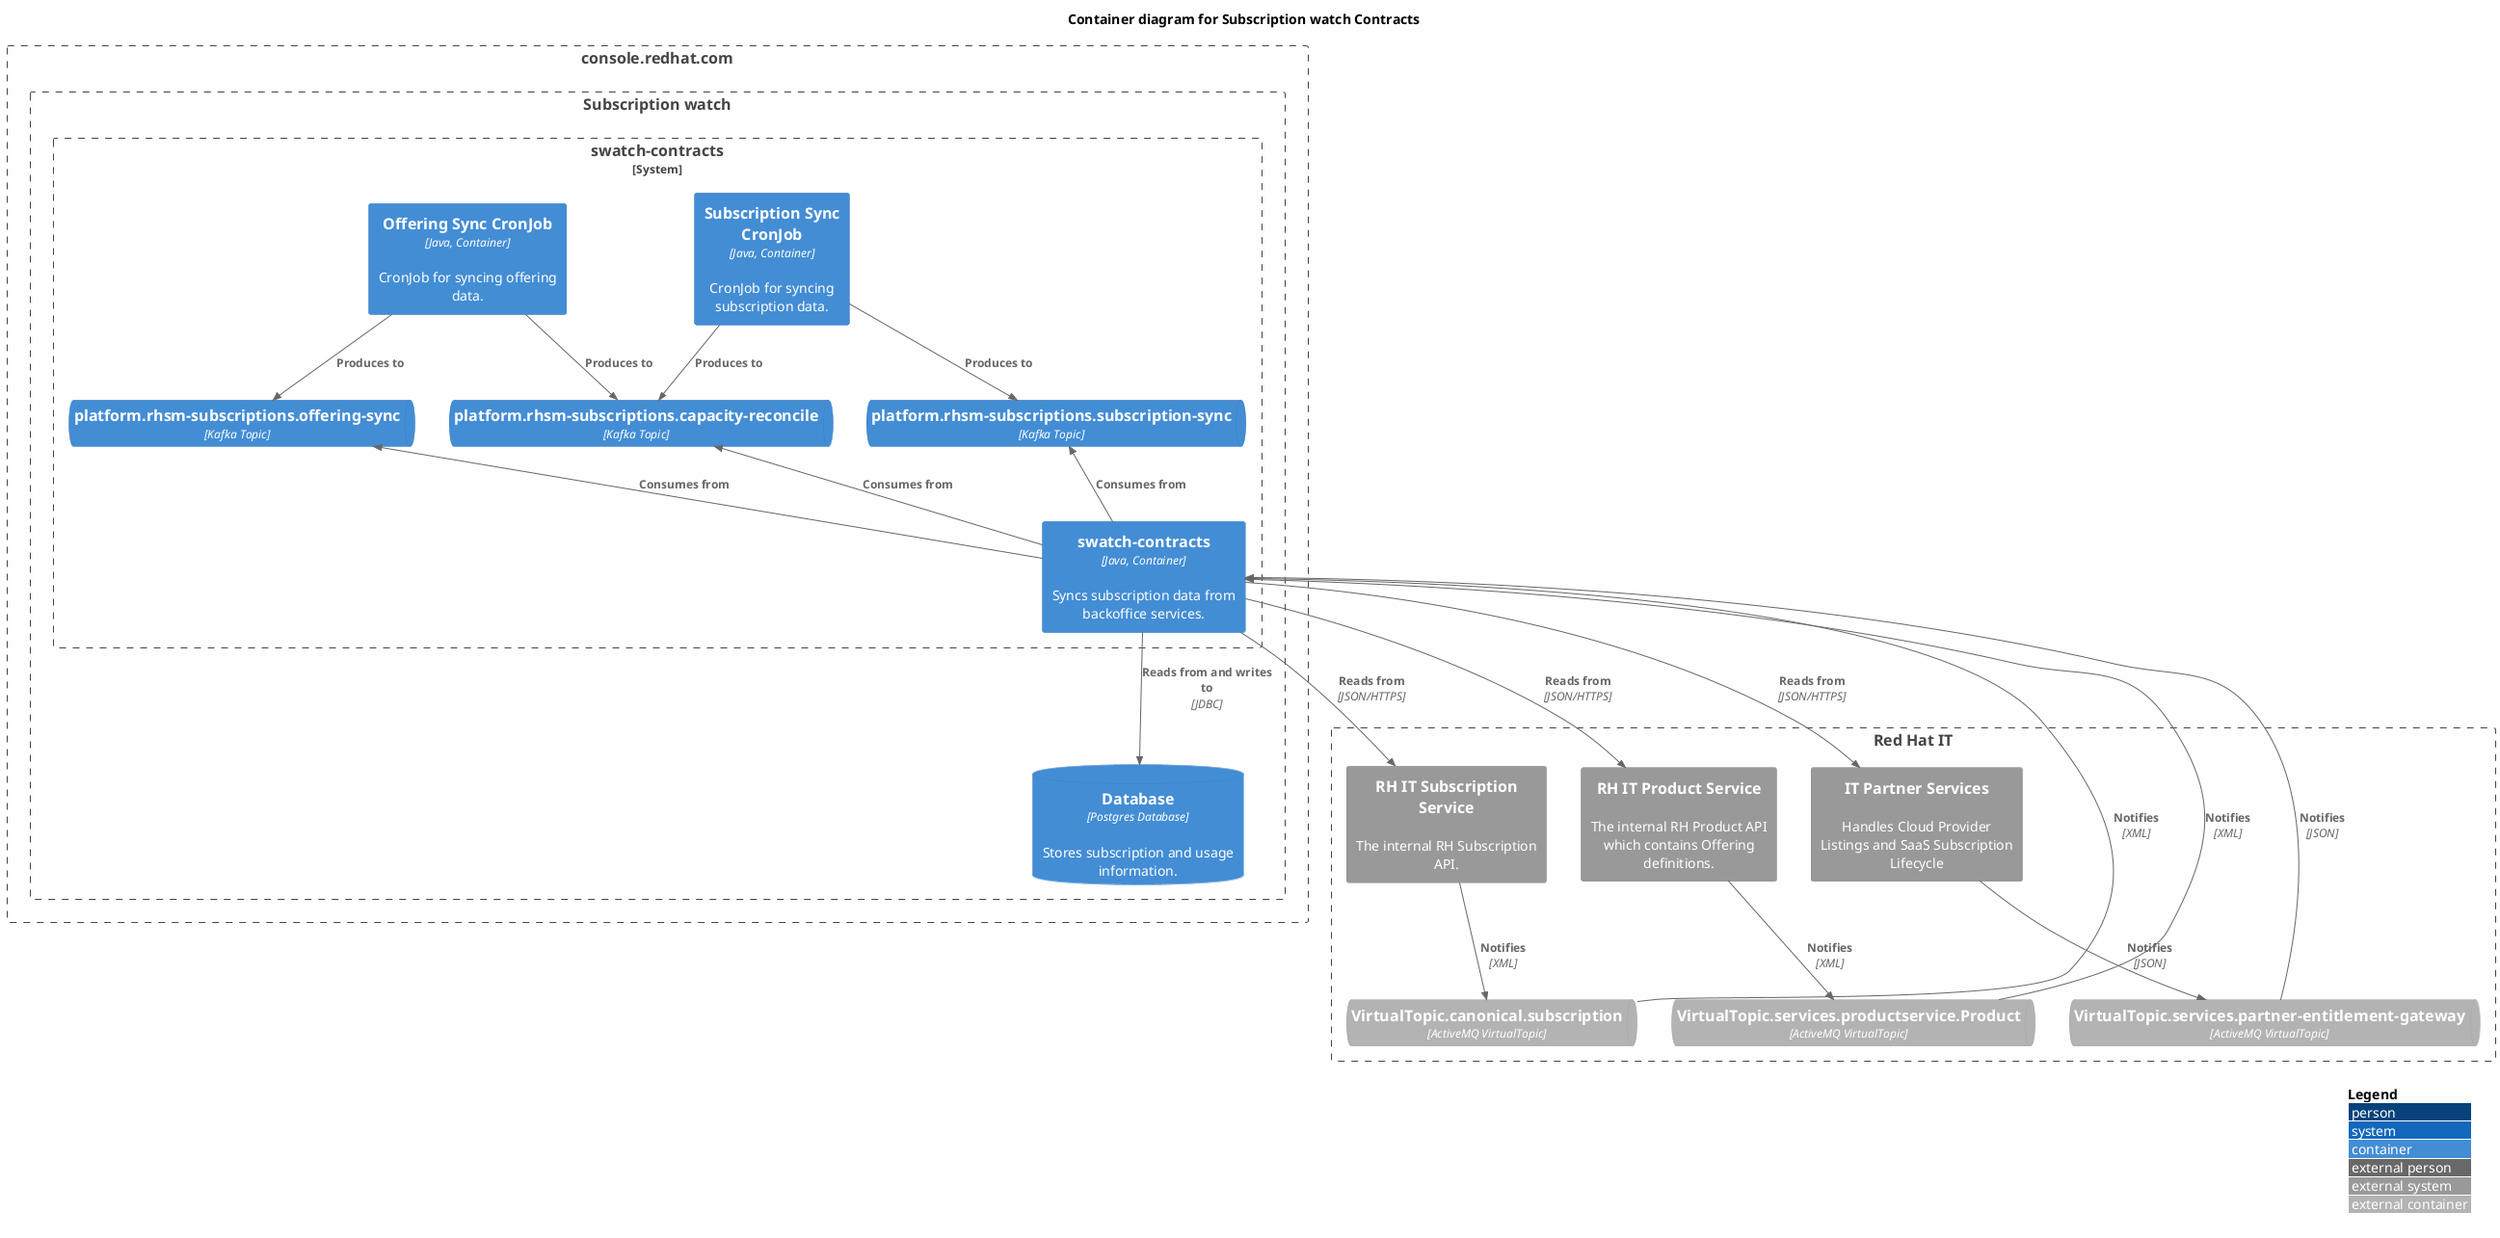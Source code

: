 @startuml
!include <C4/C4_Container>

' see https://forum.plantuml.net/8356/white-backgrounds-are-rendered-transparent-in-svg
skinparam backgroundColor #FEFEFE

LAYOUT_WITH_LEGEND()

title Container diagram for Subscription watch Contracts

Boundary(crc, console.redhat.com) {
  Boundary(swatch, "Subscription watch") {
    System_Boundary(subscription_sync, "swatch-contracts") {
      Container(subscription_sync_job, "Subscription Sync CronJob", "Java, Container", "CronJob for syncing subscription data.")
      Container(offering_sync_job, "Offering Sync CronJob", "Java, Container", "CronJob for syncing offering data.")
      Container(contracts, "swatch-contracts", "Java, Container", "Syncs subscription data from backoffice services.")
      ContainerQueue(offering_sync_tasks, "platform.rhsm-subscriptions.offering-sync", "Kafka Topic")
      ContainerQueue(capacity_reconcile_tasks, "platform.rhsm-subscriptions.capacity-reconcile", "Kafka Topic")
      ContainerQueue(subscription_sync_tasks, "platform.rhsm-subscriptions.subscription-sync", "Kafka Topic")
    }
    ContainerDb(db, "Database", "Postgres Database", "Stores subscription and usage information.")
  }
}

Boundary(rhit, "Red Hat IT") {
  System_Ext(rhit_subscriptions, "RH IT Subscription Service", "The internal RH Subscription API.")
  System_Ext(rhit_product, "RH IT Product Service", "The internal RH Product API which contains Offering definitions.")
  System_Ext(partnergw, "IT Partner Services", "Handles Cloud Provider Listings and SaaS Subscription Lifecycle")
  ContainerQueue_Ext(rhit_umb_subscription, "VirtualTopic.canonical.subscription", "ActiveMQ VirtualTopic")
  ContainerQueue_Ext(rhit_umb_product, "VirtualTopic.services.productservice.Product", "ActiveMQ VirtualTopic")
  ContainerQueue_Ext(rhit_contracts, "VirtualTopic.services.partner-entitlement-gateway", "ActiveMQ VirtualTopic")
}

' capacity ingress process
Rel(subscription_sync_job, subscription_sync_tasks, "Produces to")
Rel(subscription_sync_job, capacity_reconcile_tasks, "Produces to")
Rel(offering_sync_job, offering_sync_tasks, "Produces to")
Rel(offering_sync_job, capacity_reconcile_tasks, "Produces to")
Rel_Back(subscription_sync_tasks, contracts, "Consumes from")
Rel_Back(capacity_reconcile_tasks, contracts, "Consumes from")
Rel_Back(offering_sync_tasks, contracts, "Consumes from")
Rel(contracts, db, "Reads from and writes to", "JDBC")
Rel(contracts, rhit_subscriptions, "Reads from", "JSON/HTTPS")
Rel_Back(contracts, rhit_umb_subscription, "Notifies", "XML")
Rel_Back(contracts, rhit_umb_product, "Notifies", "XML")
Rel_Back(contracts, rhit_contracts, "Notifies", "JSON")
Rel(contracts, rhit_product, "Reads from", "JSON/HTTPS")
Rel(contracts, partnergw, "Reads from", "JSON/HTTPS")
Rel(rhit_product, rhit_umb_product, "Notifies", "XML")
Rel(rhit_subscriptions, rhit_umb_subscription, "Notifies", "XML")
Rel(partnergw, rhit_contracts, "Notifies", "JSON")
@enduml
